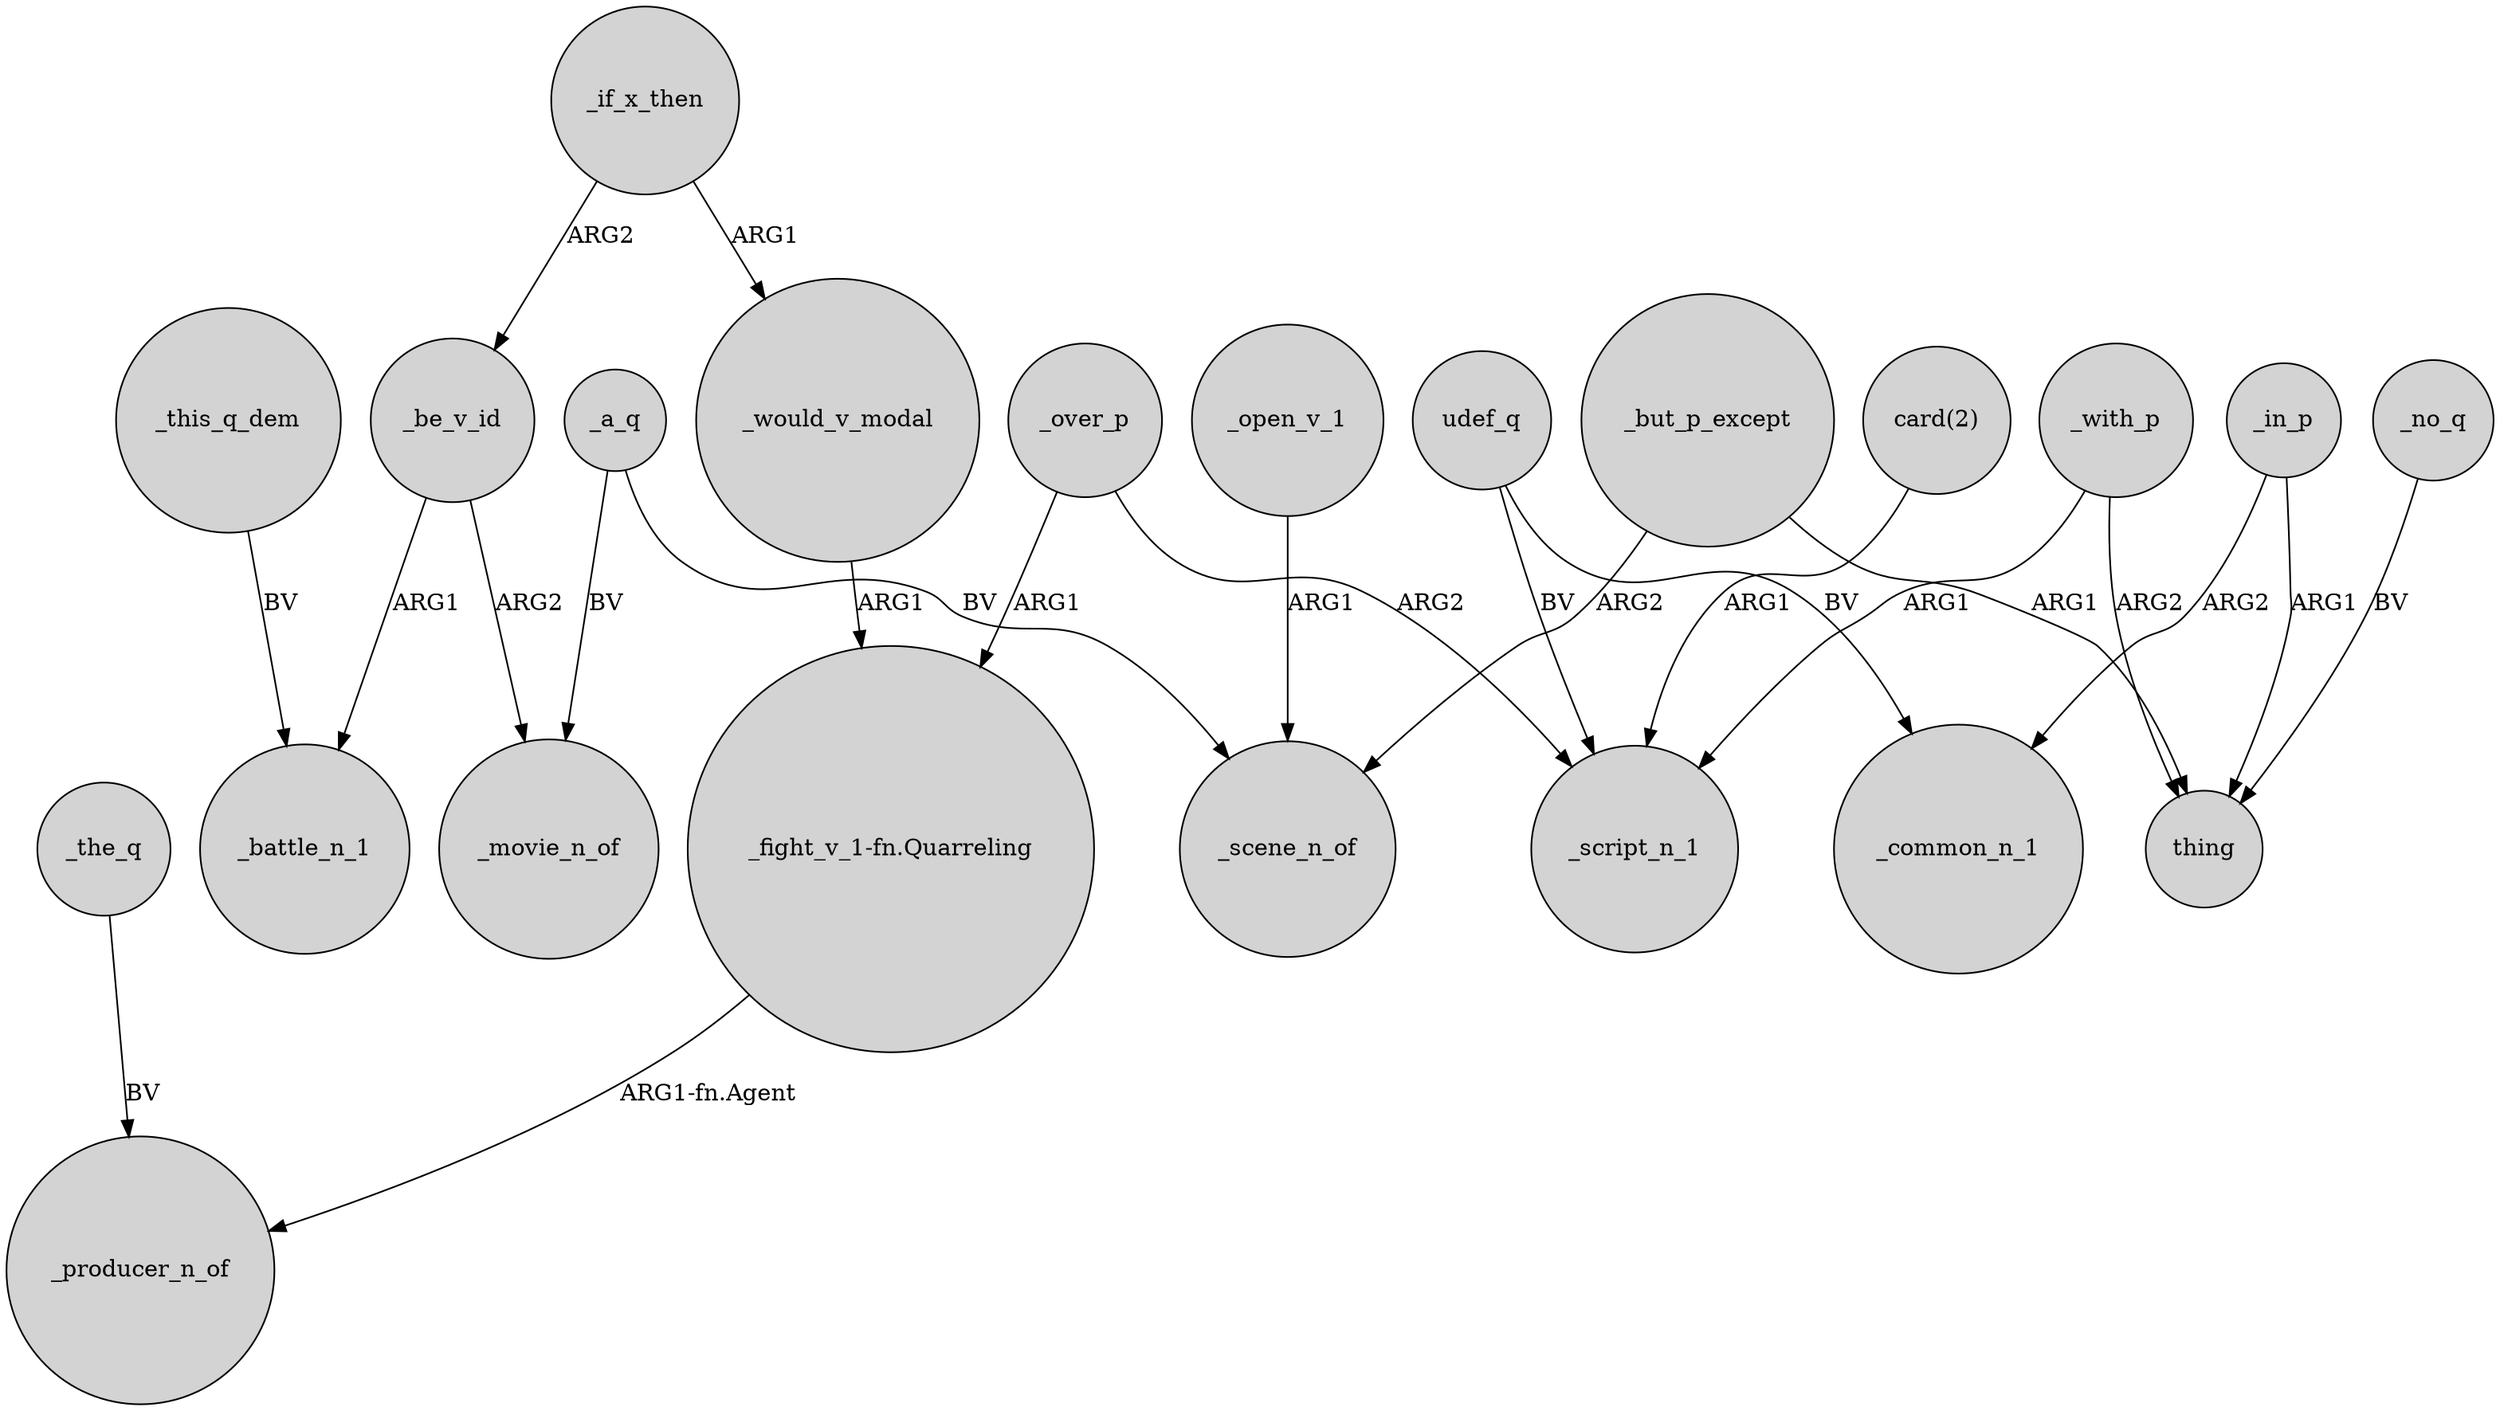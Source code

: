 digraph {
	node [shape=circle style=filled]
	_the_q -> _producer_n_of [label=BV]
	udef_q -> _common_n_1 [label=BV]
	_be_v_id -> _battle_n_1 [label=ARG1]
	_a_q -> _movie_n_of [label=BV]
	_would_v_modal -> "_fight_v_1-fn.Quarreling" [label=ARG1]
	"card(2)" -> _script_n_1 [label=ARG1]
	_in_p -> thing [label=ARG1]
	_but_p_except -> thing [label=ARG1]
	_this_q_dem -> _battle_n_1 [label=BV]
	_if_x_then -> _be_v_id [label=ARG2]
	_in_p -> _common_n_1 [label=ARG2]
	_open_v_1 -> _scene_n_of [label=ARG1]
	_a_q -> _scene_n_of [label=BV]
	_over_p -> _script_n_1 [label=ARG2]
	_no_q -> thing [label=BV]
	_over_p -> "_fight_v_1-fn.Quarreling" [label=ARG1]
	"_fight_v_1-fn.Quarreling" -> _producer_n_of [label="ARG1-fn.Agent"]
	_be_v_id -> _movie_n_of [label=ARG2]
	_but_p_except -> _scene_n_of [label=ARG2]
	udef_q -> _script_n_1 [label=BV]
	_if_x_then -> _would_v_modal [label=ARG1]
	_with_p -> thing [label=ARG2]
	_with_p -> _script_n_1 [label=ARG1]
}
